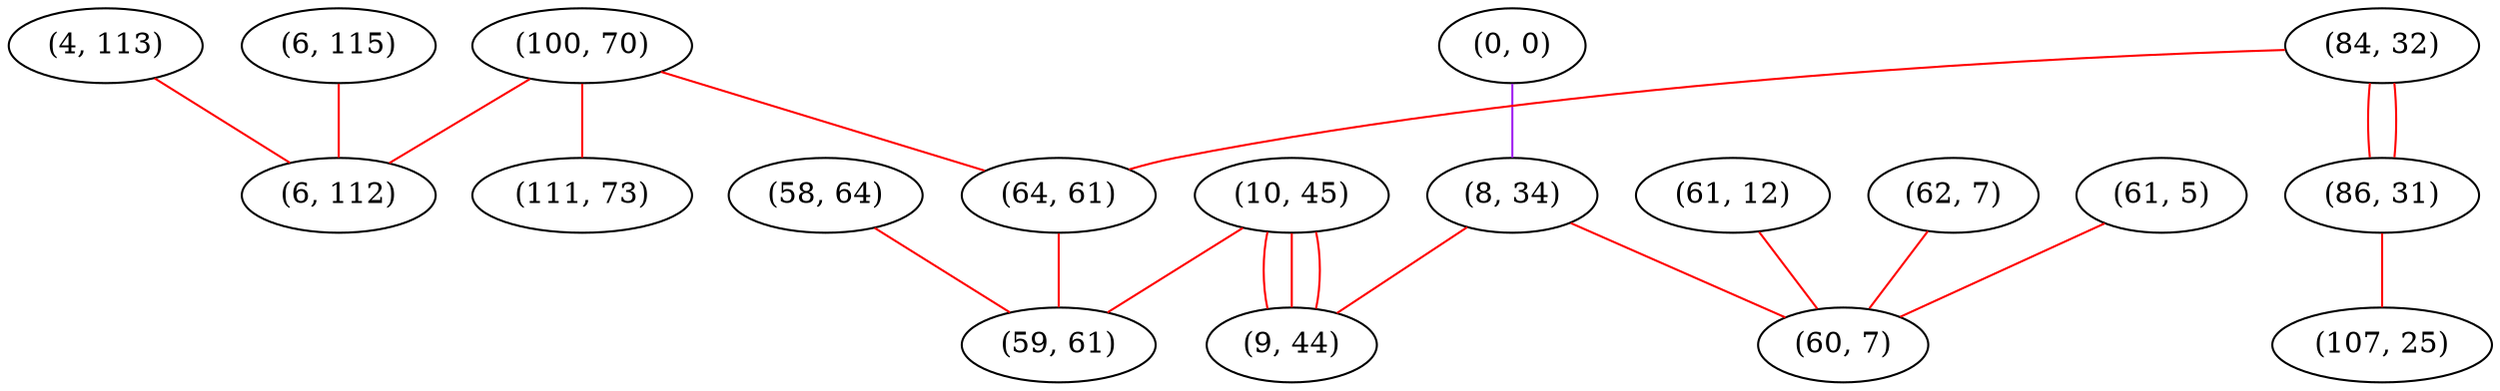 graph "" {
"(6, 115)";
"(0, 0)";
"(100, 70)";
"(58, 64)";
"(10, 45)";
"(8, 34)";
"(4, 113)";
"(84, 32)";
"(61, 12)";
"(86, 31)";
"(62, 7)";
"(111, 73)";
"(61, 5)";
"(60, 7)";
"(107, 25)";
"(64, 61)";
"(6, 112)";
"(9, 44)";
"(59, 61)";
"(6, 115)" -- "(6, 112)"  [color=red, key=0, weight=1];
"(0, 0)" -- "(8, 34)"  [color=purple, key=0, weight=4];
"(100, 70)" -- "(64, 61)"  [color=red, key=0, weight=1];
"(100, 70)" -- "(6, 112)"  [color=red, key=0, weight=1];
"(100, 70)" -- "(111, 73)"  [color=red, key=0, weight=1];
"(58, 64)" -- "(59, 61)"  [color=red, key=0, weight=1];
"(10, 45)" -- "(9, 44)"  [color=red, key=0, weight=1];
"(10, 45)" -- "(9, 44)"  [color=red, key=1, weight=1];
"(10, 45)" -- "(9, 44)"  [color=red, key=2, weight=1];
"(10, 45)" -- "(59, 61)"  [color=red, key=0, weight=1];
"(8, 34)" -- "(60, 7)"  [color=red, key=0, weight=1];
"(8, 34)" -- "(9, 44)"  [color=red, key=0, weight=1];
"(4, 113)" -- "(6, 112)"  [color=red, key=0, weight=1];
"(84, 32)" -- "(86, 31)"  [color=red, key=0, weight=1];
"(84, 32)" -- "(86, 31)"  [color=red, key=1, weight=1];
"(84, 32)" -- "(64, 61)"  [color=red, key=0, weight=1];
"(61, 12)" -- "(60, 7)"  [color=red, key=0, weight=1];
"(86, 31)" -- "(107, 25)"  [color=red, key=0, weight=1];
"(62, 7)" -- "(60, 7)"  [color=red, key=0, weight=1];
"(61, 5)" -- "(60, 7)"  [color=red, key=0, weight=1];
"(64, 61)" -- "(59, 61)"  [color=red, key=0, weight=1];
}
